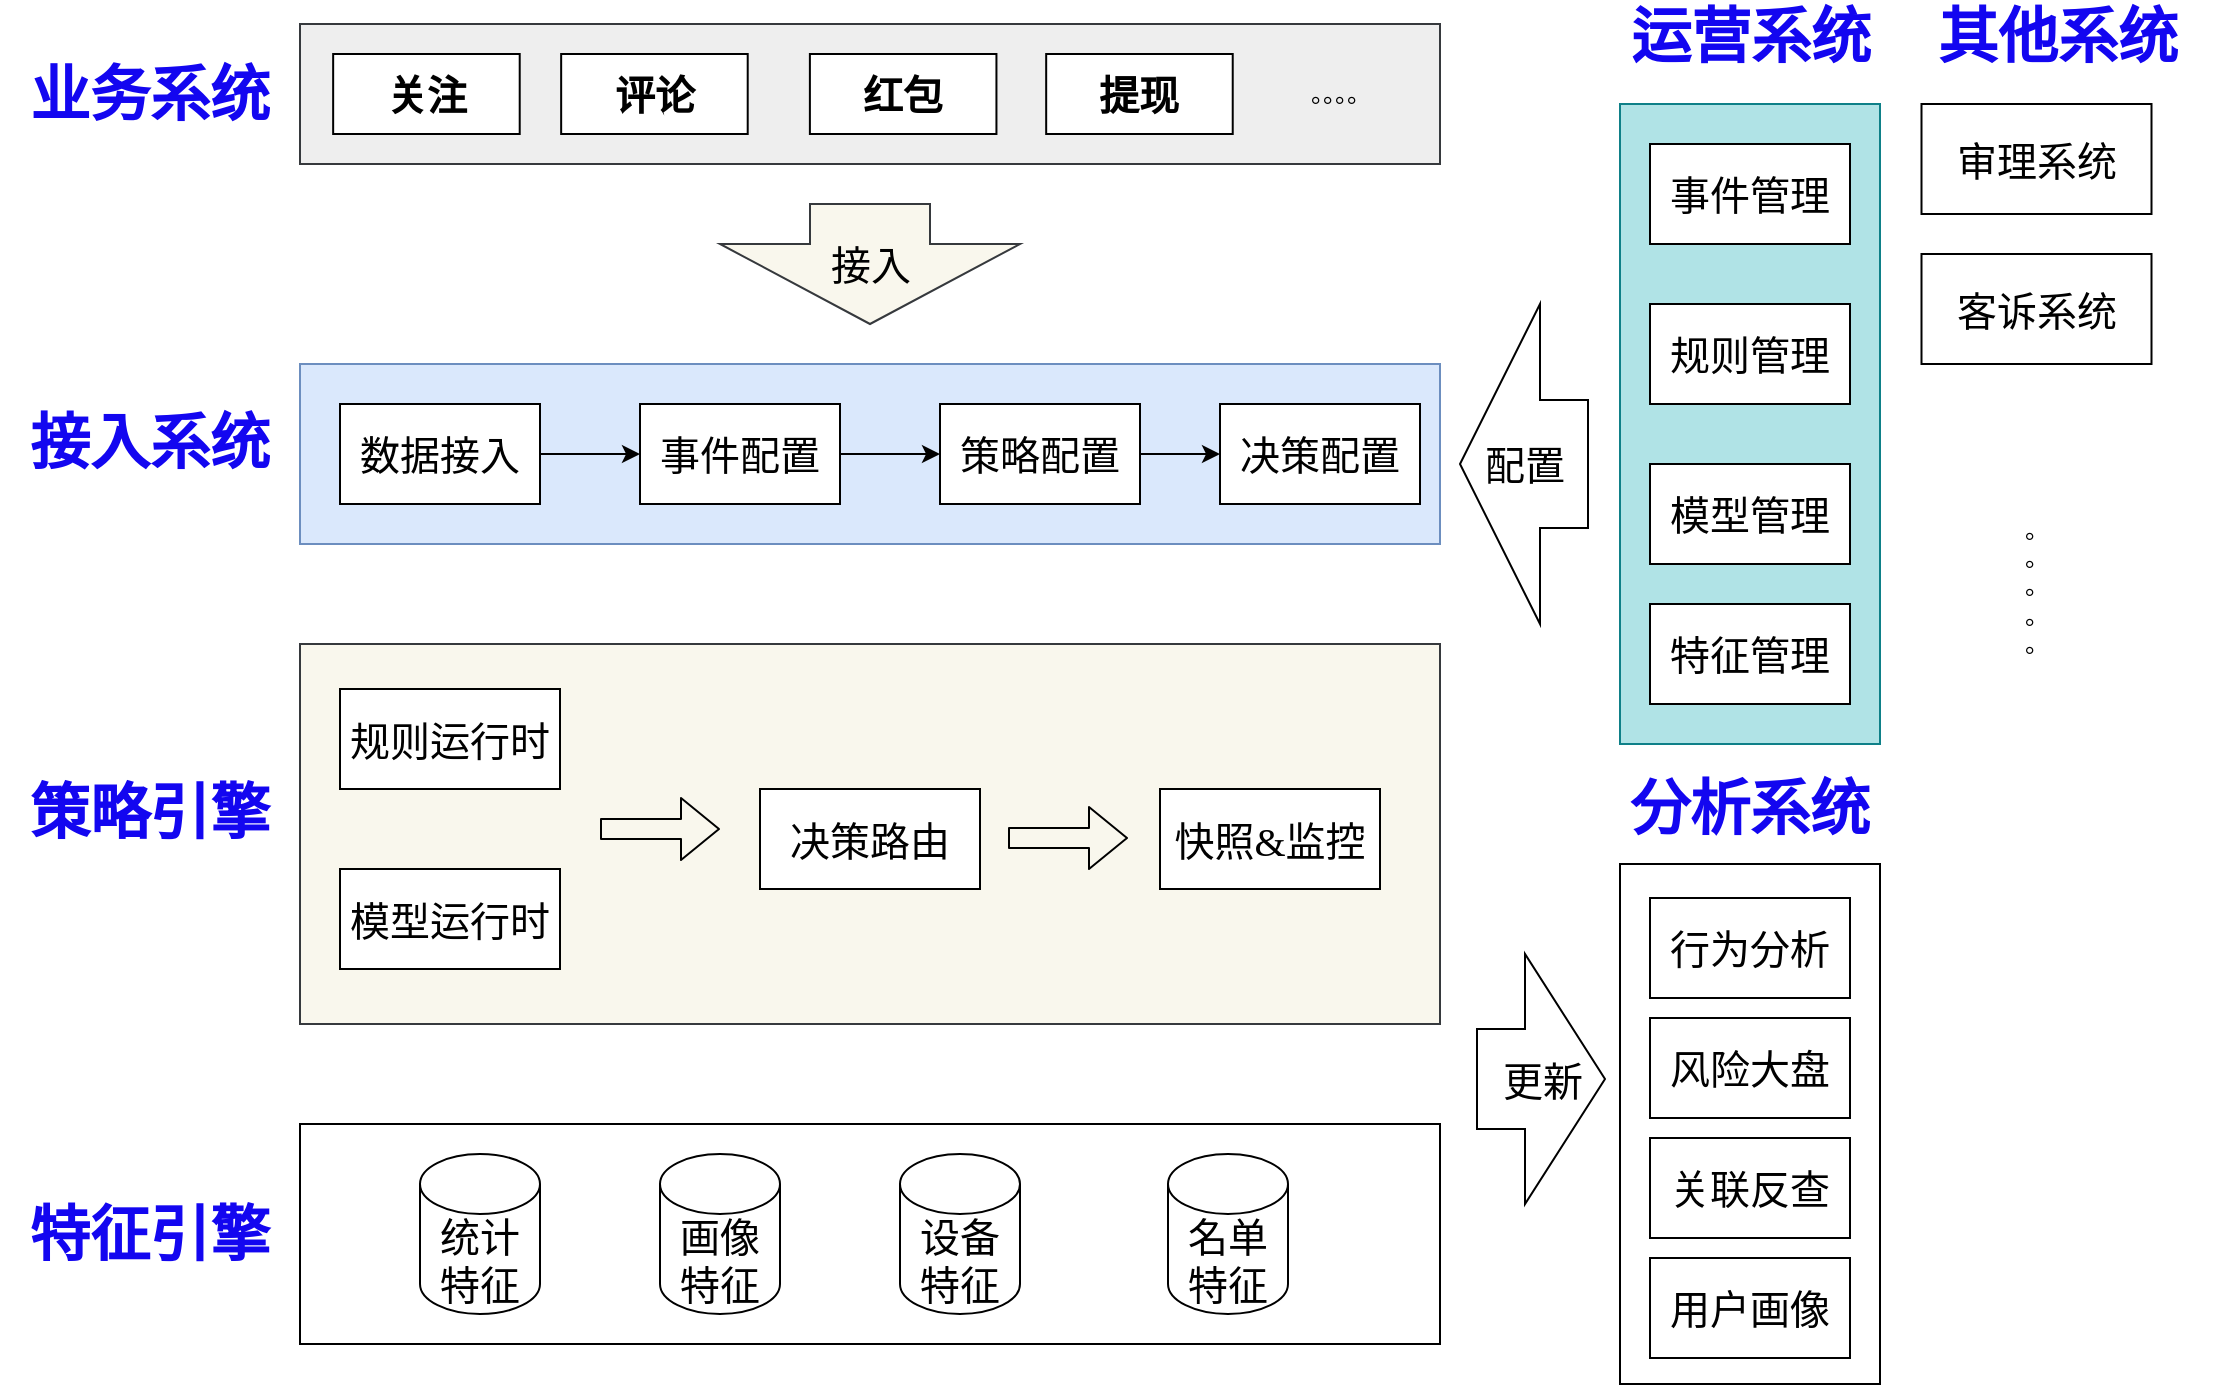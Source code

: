 <mxfile version="14.9.8" type="github">
  <diagram id="CgHuMHWb_MgUtAC-TnG3" name="Page-1">
    <mxGraphModel dx="2082" dy="754" grid="1" gridSize="10" guides="1" tooltips="1" connect="1" arrows="1" fold="1" page="1" pageScale="1" pageWidth="827" pageHeight="1169" math="0" shadow="0">
      <root>
        <mxCell id="0" />
        <mxCell id="1" parent="0" />
        <mxCell id="HVg_R_1ZHr7gGvRmpxuw-1" value="" style="rounded=0;whiteSpace=wrap;html=1;fillColor=#b0e3e6;strokeColor=#0e8088;fontFamily=TencentSans;" parent="1" vertex="1">
          <mxGeometry x="640" y="160" width="130" height="320" as="geometry" />
        </mxCell>
        <mxCell id="HVg_R_1ZHr7gGvRmpxuw-2" value="&lt;b style=&quot;font-size: 30px;&quot;&gt;&lt;font style=&quot;font-size: 30px;&quot;&gt;运营系统&lt;/font&gt;&lt;/b&gt;" style="text;html=1;strokeColor=none;fillColor=none;align=center;verticalAlign=middle;whiteSpace=wrap;rounded=0;fontFamily=TencentSans;fontSize=30;fontColor=#1306F0;" parent="1" vertex="1">
          <mxGeometry x="632.5" y="111" width="145" height="30" as="geometry" />
        </mxCell>
        <mxCell id="HVg_R_1ZHr7gGvRmpxuw-3" value="事件管理" style="rounded=0;whiteSpace=wrap;html=1;fontFamily=TencentSans;fontSize=20;" parent="1" vertex="1">
          <mxGeometry x="655" y="180" width="100" height="50" as="geometry" />
        </mxCell>
        <mxCell id="HVg_R_1ZHr7gGvRmpxuw-4" value="规则管理" style="rounded=0;whiteSpace=wrap;html=1;fontFamily=TencentSans;fontSize=20;" parent="1" vertex="1">
          <mxGeometry x="655" y="260" width="100" height="50" as="geometry" />
        </mxCell>
        <mxCell id="HVg_R_1ZHr7gGvRmpxuw-5" value="模型管理" style="rounded=0;whiteSpace=wrap;html=1;fontFamily=TencentSans;fontSize=20;" parent="1" vertex="1">
          <mxGeometry x="655" y="340" width="100" height="50" as="geometry" />
        </mxCell>
        <mxCell id="HVg_R_1ZHr7gGvRmpxuw-6" value="特征管理" style="rounded=0;whiteSpace=wrap;html=1;fontFamily=TencentSans;fontSize=20;" parent="1" vertex="1">
          <mxGeometry x="655" y="410" width="100" height="50" as="geometry" />
        </mxCell>
        <mxCell id="HVg_R_1ZHr7gGvRmpxuw-14" value="&lt;b style=&quot;font-size: 30px&quot;&gt;&lt;font style=&quot;font-size: 30px&quot;&gt;业务系统&lt;/font&gt;&lt;/b&gt;" style="text;html=1;strokeColor=none;fillColor=none;align=center;verticalAlign=middle;whiteSpace=wrap;rounded=0;fontFamily=TencentSans;fontSize=30;fontColor=#1306F0;" parent="1" vertex="1">
          <mxGeometry x="-160" y="136.25" width="130" height="37.5" as="geometry" />
        </mxCell>
        <mxCell id="HVg_R_1ZHr7gGvRmpxuw-16" value="" style="group;fontFamily=TencentSans;" parent="1" vertex="1" connectable="0">
          <mxGeometry x="-20" y="120" width="570" height="70" as="geometry" />
        </mxCell>
        <mxCell id="HVg_R_1ZHr7gGvRmpxuw-13" value="" style="group;strokeColor=#36393d;fillColor=#E6E6E6;container=0;fontFamily=TencentSans;" parent="HVg_R_1ZHr7gGvRmpxuw-16" vertex="1" connectable="0">
          <mxGeometry width="570" height="70" as="geometry" />
        </mxCell>
        <mxCell id="HVg_R_1ZHr7gGvRmpxuw-7" value="" style="rounded=0;whiteSpace=wrap;html=1;fillColor=#eeeeee;strokeColor=#36393d;fontFamily=TencentSans;" parent="HVg_R_1ZHr7gGvRmpxuw-16" vertex="1">
          <mxGeometry width="570" height="70" as="geometry" />
        </mxCell>
        <mxCell id="HVg_R_1ZHr7gGvRmpxuw-8" value="关注" style="rounded=0;whiteSpace=wrap;html=1;fontFamily=TencentSans;fontStyle=1;fontSize=20;" parent="HVg_R_1ZHr7gGvRmpxuw-16" vertex="1">
          <mxGeometry x="16.582" y="15" width="93.273" height="40" as="geometry" />
        </mxCell>
        <mxCell id="HVg_R_1ZHr7gGvRmpxuw-9" value="评论" style="rounded=0;whiteSpace=wrap;html=1;fontFamily=TencentSans;fontStyle=1;fontSize=20;" parent="HVg_R_1ZHr7gGvRmpxuw-16" vertex="1">
          <mxGeometry x="130.582" y="15" width="93.273" height="40" as="geometry" />
        </mxCell>
        <mxCell id="HVg_R_1ZHr7gGvRmpxuw-10" value="红包" style="rounded=0;whiteSpace=wrap;html=1;fontFamily=TencentSans;fontStyle=1;fontSize=20;" parent="HVg_R_1ZHr7gGvRmpxuw-16" vertex="1">
          <mxGeometry x="254.945" y="15" width="93.273" height="40" as="geometry" />
        </mxCell>
        <mxCell id="HVg_R_1ZHr7gGvRmpxuw-11" value="提现" style="rounded=0;whiteSpace=wrap;html=1;fontFamily=TencentSans;fontStyle=1;fontSize=20;" parent="HVg_R_1ZHr7gGvRmpxuw-16" vertex="1">
          <mxGeometry x="373.091" y="15" width="93.273" height="40" as="geometry" />
        </mxCell>
        <mxCell id="HVg_R_1ZHr7gGvRmpxuw-12" value="。。。。" style="text;html=1;strokeColor=none;fillColor=none;align=center;verticalAlign=middle;whiteSpace=wrap;rounded=0;fontFamily=TencentSans;" parent="HVg_R_1ZHr7gGvRmpxuw-16" vertex="1">
          <mxGeometry x="500.045" y="25" width="41.455" height="20" as="geometry" />
        </mxCell>
        <mxCell id="HVg_R_1ZHr7gGvRmpxuw-17" value="&lt;b style=&quot;font-size: 30px&quot;&gt;&lt;font style=&quot;font-size: 30px&quot;&gt;接入系统&lt;/font&gt;&lt;/b&gt;" style="text;html=1;strokeColor=none;fillColor=none;align=center;verticalAlign=middle;whiteSpace=wrap;rounded=0;fontFamily=TencentSans;fontSize=30;fontColor=#1306F0;" parent="1" vertex="1">
          <mxGeometry x="-170" y="310" width="150" height="37.5" as="geometry" />
        </mxCell>
        <mxCell id="HVg_R_1ZHr7gGvRmpxuw-25" value="接入" style="html=1;shadow=0;dashed=0;align=center;verticalAlign=middle;shape=mxgraph.arrows2.arrow;dy=0.6;dx=40;direction=south;notch=0;fillColor=#f9f7ed;strokeColor=#36393d;fontFamily=TencentSans;fontSize=20;" parent="1" vertex="1">
          <mxGeometry x="190" y="210" width="150" height="60" as="geometry" />
        </mxCell>
        <mxCell id="HVg_R_1ZHr7gGvRmpxuw-31" value="" style="group;fontFamily=TencentSans;" parent="1" vertex="1" connectable="0">
          <mxGeometry x="-20" y="290" width="570" height="90" as="geometry" />
        </mxCell>
        <mxCell id="HVg_R_1ZHr7gGvRmpxuw-15" value="" style="rounded=0;whiteSpace=wrap;html=1;fillColor=#dae8fc;strokeColor=#6c8ebf;fontFamily=TencentSans;" parent="HVg_R_1ZHr7gGvRmpxuw-31" vertex="1">
          <mxGeometry width="570" height="90" as="geometry" />
        </mxCell>
        <mxCell id="HVg_R_1ZHr7gGvRmpxuw-18" value="数据接入" style="rounded=0;whiteSpace=wrap;html=1;fontFamily=TencentSans;fontSize=20;" parent="HVg_R_1ZHr7gGvRmpxuw-31" vertex="1">
          <mxGeometry x="20" y="20" width="100" height="50" as="geometry" />
        </mxCell>
        <mxCell id="HVg_R_1ZHr7gGvRmpxuw-19" value="事件配置" style="rounded=0;whiteSpace=wrap;html=1;fontFamily=TencentSans;fontSize=20;" parent="HVg_R_1ZHr7gGvRmpxuw-31" vertex="1">
          <mxGeometry x="170" y="20" width="100" height="50" as="geometry" />
        </mxCell>
        <mxCell id="HVg_R_1ZHr7gGvRmpxuw-20" value="" style="edgeStyle=orthogonalEdgeStyle;rounded=0;orthogonalLoop=1;jettySize=auto;html=1;fontFamily=TencentSans;" parent="HVg_R_1ZHr7gGvRmpxuw-31" source="HVg_R_1ZHr7gGvRmpxuw-18" target="HVg_R_1ZHr7gGvRmpxuw-19" edge="1">
          <mxGeometry relative="1" as="geometry" />
        </mxCell>
        <mxCell id="HVg_R_1ZHr7gGvRmpxuw-27" value="策略配置" style="rounded=0;whiteSpace=wrap;html=1;fontFamily=TencentSans;fontSize=20;" parent="HVg_R_1ZHr7gGvRmpxuw-31" vertex="1">
          <mxGeometry x="320" y="20" width="100" height="50" as="geometry" />
        </mxCell>
        <mxCell id="HVg_R_1ZHr7gGvRmpxuw-28" value="" style="edgeStyle=orthogonalEdgeStyle;rounded=0;orthogonalLoop=1;jettySize=auto;html=1;fontFamily=TencentSans;" parent="HVg_R_1ZHr7gGvRmpxuw-31" source="HVg_R_1ZHr7gGvRmpxuw-19" target="HVg_R_1ZHr7gGvRmpxuw-27" edge="1">
          <mxGeometry relative="1" as="geometry" />
        </mxCell>
        <mxCell id="HVg_R_1ZHr7gGvRmpxuw-29" value="决策配置" style="rounded=0;whiteSpace=wrap;html=1;fontFamily=TencentSans;fontSize=20;" parent="HVg_R_1ZHr7gGvRmpxuw-31" vertex="1">
          <mxGeometry x="460" y="20" width="100" height="50" as="geometry" />
        </mxCell>
        <mxCell id="HVg_R_1ZHr7gGvRmpxuw-30" value="" style="edgeStyle=orthogonalEdgeStyle;rounded=0;orthogonalLoop=1;jettySize=auto;html=1;fontFamily=TencentSans;" parent="HVg_R_1ZHr7gGvRmpxuw-31" source="HVg_R_1ZHr7gGvRmpxuw-27" target="HVg_R_1ZHr7gGvRmpxuw-29" edge="1">
          <mxGeometry relative="1" as="geometry" />
        </mxCell>
        <mxCell id="HVg_R_1ZHr7gGvRmpxuw-32" value="&lt;b style=&quot;font-size: 30px;&quot;&gt;&lt;font style=&quot;font-size: 30px;&quot;&gt;分析系统&lt;/font&gt;&lt;/b&gt;" style="text;html=1;strokeColor=none;fillColor=none;align=center;verticalAlign=middle;whiteSpace=wrap;rounded=0;fontFamily=TencentSans;fontSize=30;fontColor=#1306F0;" parent="1" vertex="1">
          <mxGeometry x="611.25" y="497.25" width="187.5" height="30" as="geometry" />
        </mxCell>
        <mxCell id="HVg_R_1ZHr7gGvRmpxuw-33" value="配置" style="html=1;shadow=0;dashed=0;align=center;verticalAlign=middle;shape=mxgraph.arrows2.arrow;dy=0.6;dx=40;flipH=1;notch=0;fillColor=#ffffff;fontFamily=TencentSans;fontSize=20;" parent="1" vertex="1">
          <mxGeometry x="560" y="260" width="64" height="160" as="geometry" />
        </mxCell>
        <mxCell id="HVg_R_1ZHr7gGvRmpxuw-40" value="更新" style="html=1;shadow=0;dashed=0;align=center;verticalAlign=middle;shape=mxgraph.arrows2.arrow;dy=0.6;dx=40;notch=0;fillColor=#ffffff;fontFamily=TencentSans;fontSize=20;" parent="1" vertex="1">
          <mxGeometry x="568.5" y="585" width="64" height="125" as="geometry" />
        </mxCell>
        <mxCell id="HVg_R_1ZHr7gGvRmpxuw-41" value="客诉系统" style="rounded=0;whiteSpace=wrap;html=1;fontFamily=TencentSans;fontSize=20;" parent="1" vertex="1">
          <mxGeometry x="790.75" y="235" width="115" height="55" as="geometry" />
        </mxCell>
        <mxCell id="HVg_R_1ZHr7gGvRmpxuw-42" value="审理系统" style="rounded=0;whiteSpace=wrap;html=1;fontFamily=TencentSans;fontSize=20;" parent="1" vertex="1">
          <mxGeometry x="790.75" y="160" width="115" height="55" as="geometry" />
        </mxCell>
        <mxCell id="HVg_R_1ZHr7gGvRmpxuw-43" value="。&lt;br&gt;。&lt;br&gt;。&lt;br&gt;。&lt;br&gt;。" style="text;html=1;strokeColor=none;fillColor=none;align=center;verticalAlign=middle;whiteSpace=wrap;rounded=0;fontFamily=TencentSans;" parent="1" vertex="1">
          <mxGeometry x="827" y="355" width="42.5" height="92.5" as="geometry" />
        </mxCell>
        <mxCell id="HVg_R_1ZHr7gGvRmpxuw-45" value="&lt;b style=&quot;font-size: 30px;&quot;&gt;&lt;font style=&quot;font-size: 30px;&quot;&gt;其他系统&lt;/font&gt;&lt;/b&gt;" style="text;html=1;strokeColor=none;fillColor=none;align=center;verticalAlign=middle;whiteSpace=wrap;rounded=0;fontFamily=TencentSans;fontSize=30;fontColor=#1306F0;" parent="1" vertex="1">
          <mxGeometry x="776.5" y="111" width="164.25" height="30" as="geometry" />
        </mxCell>
        <mxCell id="HVg_R_1ZHr7gGvRmpxuw-47" value="" style="rounded=0;whiteSpace=wrap;html=1;fillColor=#ffffff;fontFamily=TencentSans;" parent="1" vertex="1">
          <mxGeometry x="-20" y="670" width="570" height="110" as="geometry" />
        </mxCell>
        <mxCell id="HVg_R_1ZHr7gGvRmpxuw-49" value="&lt;b style=&quot;font-size: 30px&quot;&gt;&lt;font style=&quot;font-size: 30px&quot;&gt;策略引擎&lt;/font&gt;&lt;/b&gt;" style="text;html=1;strokeColor=none;fillColor=none;align=center;verticalAlign=middle;whiteSpace=wrap;rounded=0;fontFamily=TencentSans;fontSize=30;fontColor=#1306F0;" parent="1" vertex="1">
          <mxGeometry x="-160" y="494.75" width="130" height="37.5" as="geometry" />
        </mxCell>
        <mxCell id="HVg_R_1ZHr7gGvRmpxuw-50" value="&lt;b style=&quot;font-size: 30px&quot;&gt;&lt;font style=&quot;font-size: 30px&quot;&gt;特征引擎&lt;br&gt;&lt;/font&gt;&lt;/b&gt;" style="text;html=1;strokeColor=none;fillColor=none;align=center;verticalAlign=middle;whiteSpace=wrap;rounded=0;fontFamily=TencentSans;fontSize=30;fontColor=#1306F0;" parent="1" vertex="1">
          <mxGeometry x="-160" y="706.25" width="130" height="37.5" as="geometry" />
        </mxCell>
        <mxCell id="HVg_R_1ZHr7gGvRmpxuw-62" value="" style="group;fontFamily=TencentSans;" parent="1" vertex="1" connectable="0">
          <mxGeometry x="-20" y="430" width="570" height="190" as="geometry" />
        </mxCell>
        <mxCell id="HVg_R_1ZHr7gGvRmpxuw-46" value="" style="rounded=0;whiteSpace=wrap;html=1;fillColor=#f9f7ed;strokeColor=#36393d;fontFamily=TencentSans;" parent="HVg_R_1ZHr7gGvRmpxuw-62" vertex="1">
          <mxGeometry width="570" height="190" as="geometry" />
        </mxCell>
        <mxCell id="HVg_R_1ZHr7gGvRmpxuw-51" value="规则运行时" style="rounded=0;whiteSpace=wrap;html=1;fillColor=#ffffff;fontFamily=TencentSans;fontSize=20;" parent="HVg_R_1ZHr7gGvRmpxuw-62" vertex="1">
          <mxGeometry x="20" y="22.5" width="110" height="50" as="geometry" />
        </mxCell>
        <mxCell id="HVg_R_1ZHr7gGvRmpxuw-52" value="模型运行时" style="rounded=0;whiteSpace=wrap;html=1;fillColor=#ffffff;fontFamily=TencentSans;fontSize=20;" parent="HVg_R_1ZHr7gGvRmpxuw-62" vertex="1">
          <mxGeometry x="20" y="112.5" width="110" height="50" as="geometry" />
        </mxCell>
        <mxCell id="HVg_R_1ZHr7gGvRmpxuw-53" value="决策路由" style="rounded=0;whiteSpace=wrap;html=1;fillColor=#ffffff;fontFamily=TencentSans;fontSize=20;" parent="HVg_R_1ZHr7gGvRmpxuw-62" vertex="1">
          <mxGeometry x="230" y="72.5" width="110" height="50" as="geometry" />
        </mxCell>
        <mxCell id="HVg_R_1ZHr7gGvRmpxuw-54" value="快照&amp;amp;监控" style="rounded=0;whiteSpace=wrap;html=1;fillColor=#ffffff;fontFamily=TencentSans;fontSize=20;" parent="HVg_R_1ZHr7gGvRmpxuw-62" vertex="1">
          <mxGeometry x="430" y="72.5" width="110" height="50" as="geometry" />
        </mxCell>
        <mxCell id="HVg_R_1ZHr7gGvRmpxuw-60" value="" style="shape=flexArrow;endArrow=classic;html=1;fontFamily=TencentSans;" parent="HVg_R_1ZHr7gGvRmpxuw-62" edge="1">
          <mxGeometry width="50" height="50" relative="1" as="geometry">
            <mxPoint x="150" y="92.5" as="sourcePoint" />
            <mxPoint x="210" y="92.5" as="targetPoint" />
          </mxGeometry>
        </mxCell>
        <mxCell id="HVg_R_1ZHr7gGvRmpxuw-61" value="" style="shape=flexArrow;endArrow=classic;html=1;fontFamily=TencentSans;" parent="HVg_R_1ZHr7gGvRmpxuw-62" edge="1">
          <mxGeometry width="50" height="50" relative="1" as="geometry">
            <mxPoint x="354" y="97" as="sourcePoint" />
            <mxPoint x="414" y="97" as="targetPoint" />
          </mxGeometry>
        </mxCell>
        <mxCell id="HVg_R_1ZHr7gGvRmpxuw-63" value="统计特征" style="shape=cylinder3;whiteSpace=wrap;html=1;boundedLbl=1;backgroundOutline=1;size=15;fillColor=#ffffff;fontFamily=TencentSans;fontSize=20;" parent="1" vertex="1">
          <mxGeometry x="40" y="685" width="60" height="80" as="geometry" />
        </mxCell>
        <mxCell id="HVg_R_1ZHr7gGvRmpxuw-64" value="画像特征" style="shape=cylinder3;whiteSpace=wrap;html=1;boundedLbl=1;backgroundOutline=1;size=15;fillColor=#ffffff;fontFamily=TencentSans;fontSize=20;" parent="1" vertex="1">
          <mxGeometry x="160" y="685" width="60" height="80" as="geometry" />
        </mxCell>
        <mxCell id="HVg_R_1ZHr7gGvRmpxuw-65" value="设备特征" style="shape=cylinder3;whiteSpace=wrap;html=1;boundedLbl=1;backgroundOutline=1;size=15;fillColor=#ffffff;fontFamily=TencentSans;fontSize=20;" parent="1" vertex="1">
          <mxGeometry x="280" y="685" width="60" height="80" as="geometry" />
        </mxCell>
        <mxCell id="HVg_R_1ZHr7gGvRmpxuw-66" value="名单特征" style="shape=cylinder3;whiteSpace=wrap;html=1;boundedLbl=1;backgroundOutline=1;size=15;fillColor=#ffffff;fontFamily=TencentSans;fontSize=20;" parent="1" vertex="1">
          <mxGeometry x="414" y="685" width="60" height="80" as="geometry" />
        </mxCell>
        <mxCell id="3dWUOVySmQdVNzKVr4_l-2" value="" style="group" vertex="1" connectable="0" parent="1">
          <mxGeometry x="640" y="540" width="130" height="260" as="geometry" />
        </mxCell>
        <mxCell id="HVg_R_1ZHr7gGvRmpxuw-34" value="" style="rounded=0;whiteSpace=wrap;html=1;fontFamily=TencentSans;" parent="3dWUOVySmQdVNzKVr4_l-2" vertex="1">
          <mxGeometry width="130" height="260" as="geometry" />
        </mxCell>
        <mxCell id="HVg_R_1ZHr7gGvRmpxuw-35" value="行为分析" style="rounded=0;whiteSpace=wrap;html=1;fontFamily=TencentSans;fontSize=20;" parent="3dWUOVySmQdVNzKVr4_l-2" vertex="1">
          <mxGeometry x="15" y="17" width="100" height="50" as="geometry" />
        </mxCell>
        <mxCell id="HVg_R_1ZHr7gGvRmpxuw-36" value="风险大盘" style="rounded=0;whiteSpace=wrap;html=1;fontFamily=TencentSans;fontSize=20;" parent="3dWUOVySmQdVNzKVr4_l-2" vertex="1">
          <mxGeometry x="15" y="77" width="100" height="50" as="geometry" />
        </mxCell>
        <mxCell id="HVg_R_1ZHr7gGvRmpxuw-37" value="关联反查" style="rounded=0;whiteSpace=wrap;html=1;fontFamily=TencentSans;fontSize=20;" parent="3dWUOVySmQdVNzKVr4_l-2" vertex="1">
          <mxGeometry x="15" y="137" width="100" height="50" as="geometry" />
        </mxCell>
        <mxCell id="HVg_R_1ZHr7gGvRmpxuw-38" value="用户画像" style="rounded=0;whiteSpace=wrap;html=1;fontFamily=TencentSans;fontSize=20;" parent="3dWUOVySmQdVNzKVr4_l-2" vertex="1">
          <mxGeometry x="15" y="197" width="100" height="50" as="geometry" />
        </mxCell>
      </root>
    </mxGraphModel>
  </diagram>
</mxfile>

